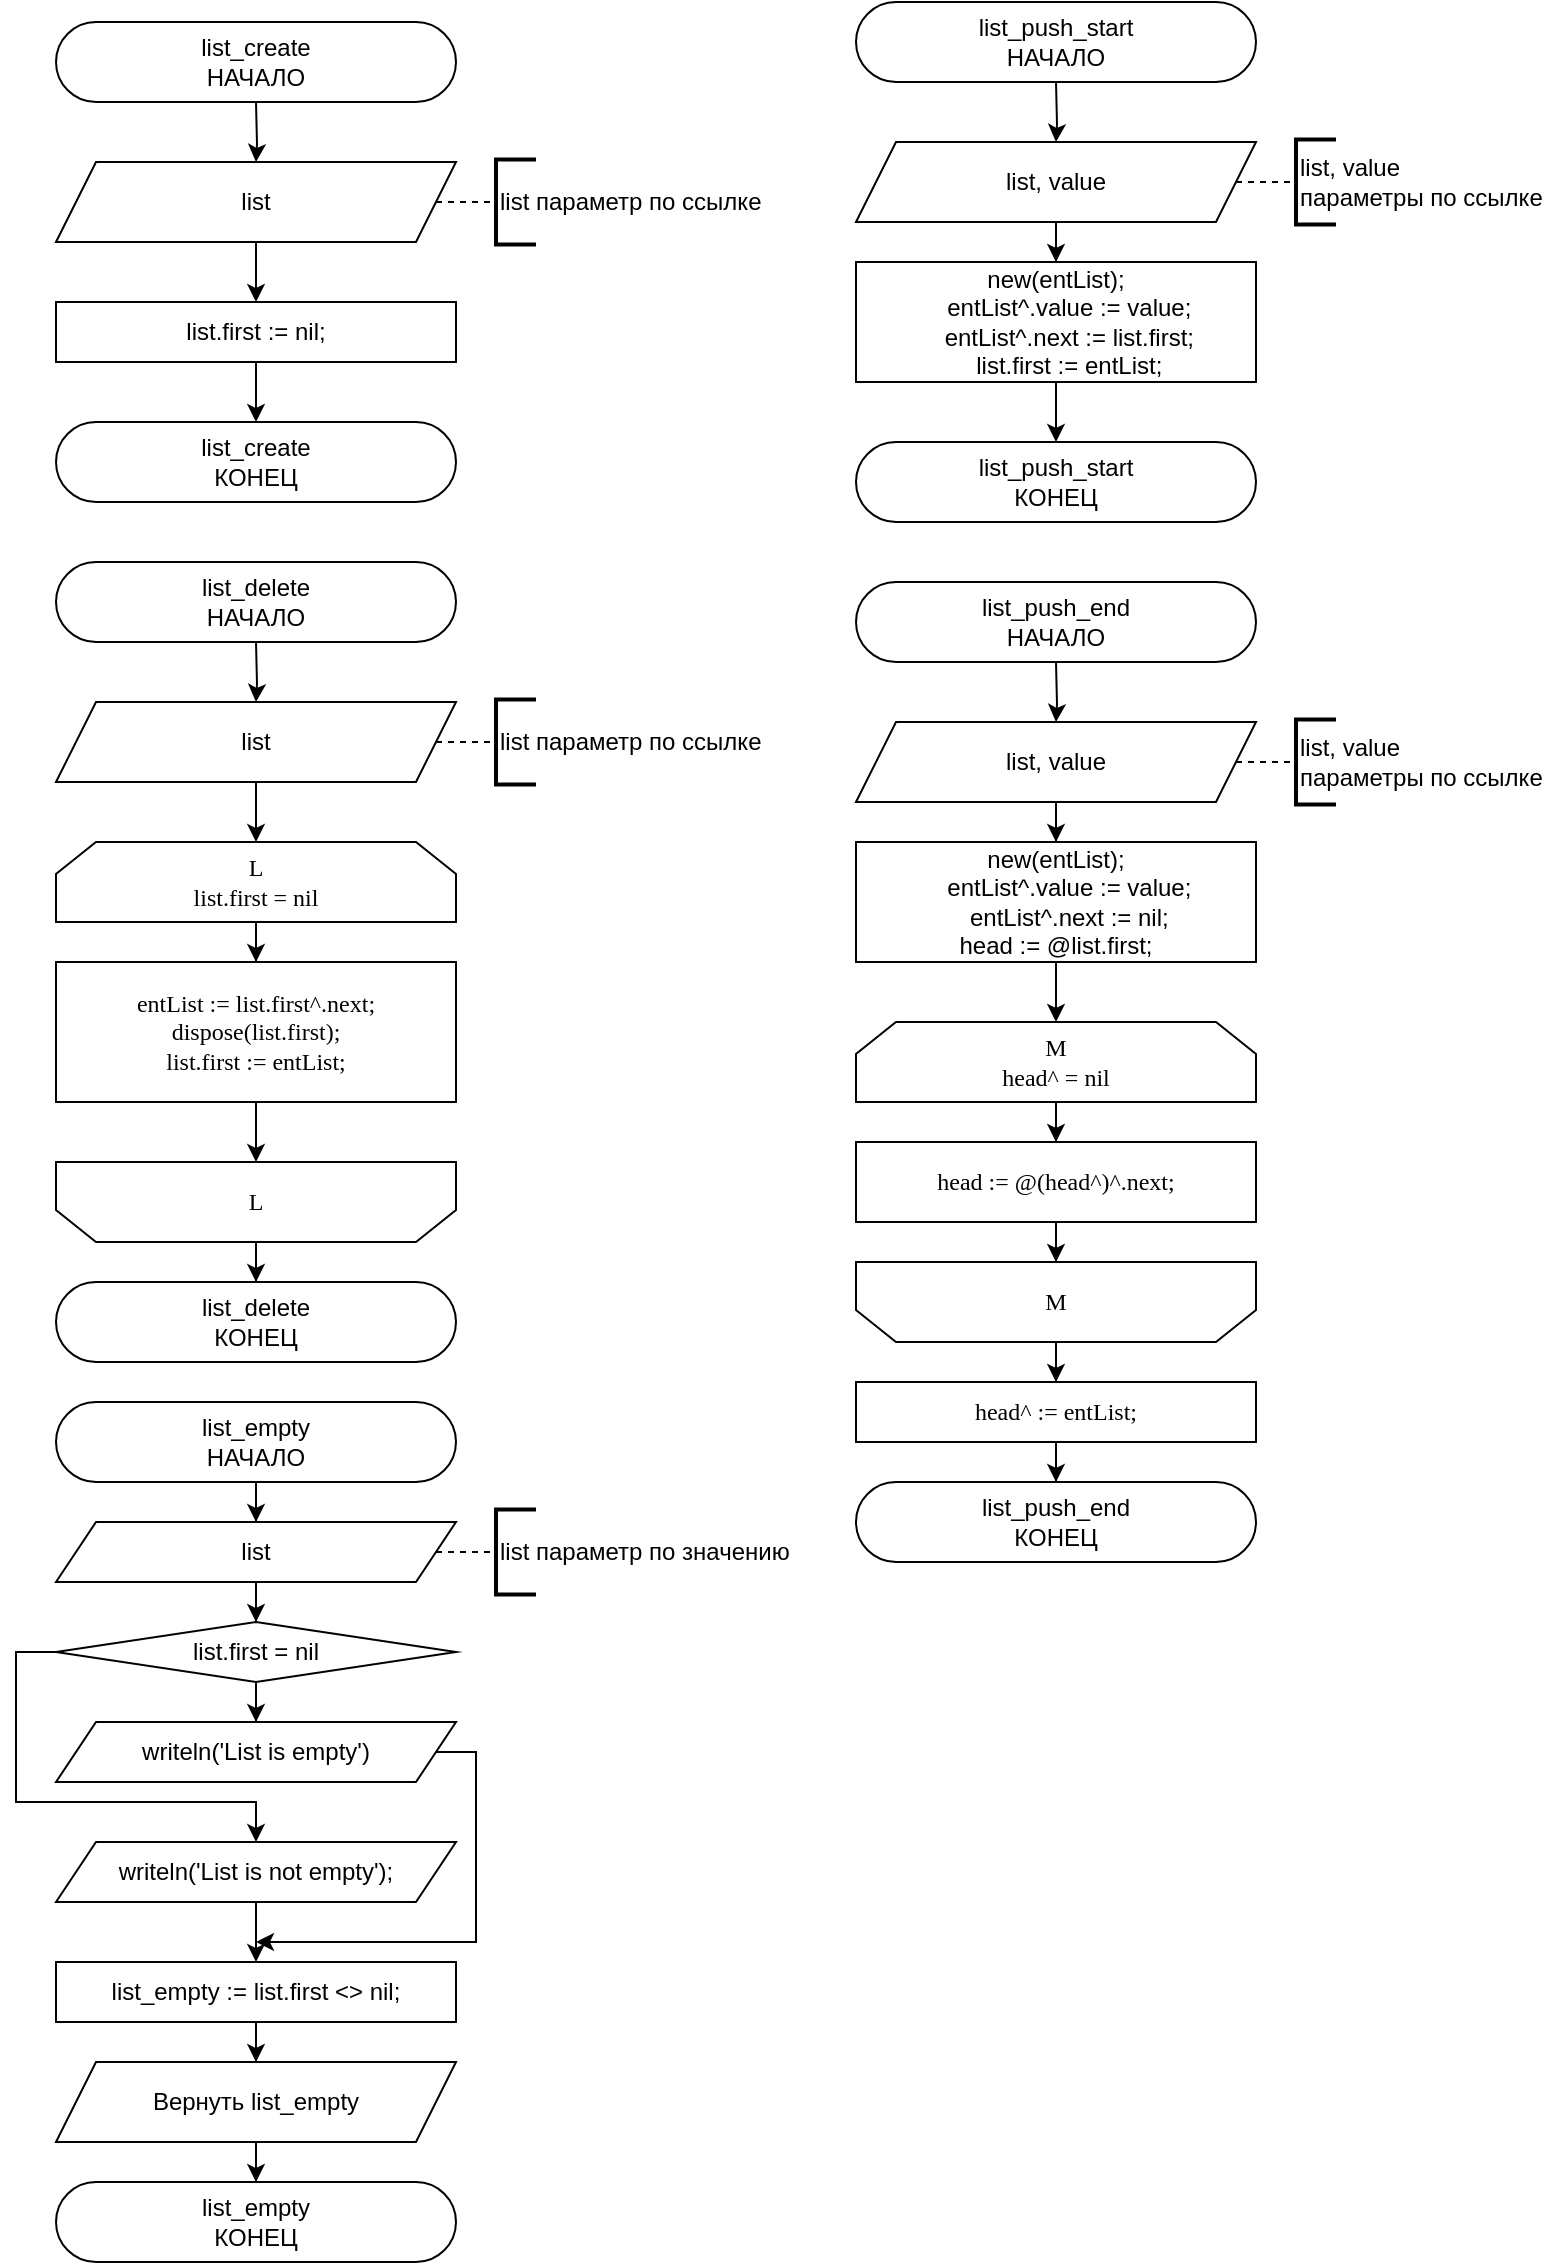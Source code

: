 <mxfile version="14.5.3" type="device"><diagram id="C5RBs43oDa-KdzZeNtuy" name="Page-1"><mxGraphModel dx="1102" dy="614" grid="1" gridSize="10" guides="1" tooltips="1" connect="1" arrows="1" fold="1" page="1" pageScale="1" pageWidth="827" pageHeight="1169" math="0" shadow="0"><root><mxCell id="WIyWlLk6GJQsqaUBKTNV-0"/><mxCell id="WIyWlLk6GJQsqaUBKTNV-1" parent="WIyWlLk6GJQsqaUBKTNV-0"/><mxCell id="-GnmX7L5KTyylJm34z2C-0" value="list_create&lt;br style=&quot;font-size: 12px;&quot;&gt;НАЧАЛО" style="rounded=1;whiteSpace=wrap;html=1;arcSize=50;strokeWidth=1;fontSize=12;" vertex="1" parent="WIyWlLk6GJQsqaUBKTNV-1"><mxGeometry x="40" y="40" width="200" height="40" as="geometry"/></mxCell><mxCell id="-GnmX7L5KTyylJm34z2C-1" value="" style="edgeStyle=orthogonalEdgeStyle;rounded=0;orthogonalLoop=1;jettySize=auto;html=1;fontSize=12;" edge="1" parent="WIyWlLk6GJQsqaUBKTNV-1" target="-GnmX7L5KTyylJm34z2C-2"><mxGeometry relative="1" as="geometry"><mxPoint x="140" y="80" as="sourcePoint"/></mxGeometry></mxCell><mxCell id="-GnmX7L5KTyylJm34z2C-6" value="" style="edgeStyle=orthogonalEdgeStyle;rounded=0;orthogonalLoop=1;jettySize=auto;html=1;fontSize=12;" edge="1" parent="WIyWlLk6GJQsqaUBKTNV-1" source="-GnmX7L5KTyylJm34z2C-2" target="-GnmX7L5KTyylJm34z2C-5"><mxGeometry relative="1" as="geometry"/></mxCell><mxCell id="-GnmX7L5KTyylJm34z2C-2" value="list" style="shape=parallelogram;perimeter=parallelogramPerimeter;whiteSpace=wrap;html=1;fixedSize=1;fontSize=12;" vertex="1" parent="WIyWlLk6GJQsqaUBKTNV-1"><mxGeometry x="40" y="110" width="200" height="40" as="geometry"/></mxCell><mxCell id="-GnmX7L5KTyylJm34z2C-3" value="" style="endArrow=none;dashed=1;html=1;exitX=1;exitY=0.5;exitDx=0;exitDy=0;fontSize=12;" edge="1" parent="WIyWlLk6GJQsqaUBKTNV-1"><mxGeometry width="50" height="50" relative="1" as="geometry"><mxPoint x="230" y="130" as="sourcePoint"/><mxPoint x="260" y="130" as="targetPoint"/></mxGeometry></mxCell><mxCell id="-GnmX7L5KTyylJm34z2C-4" value="list параметр по ссылке" style="strokeWidth=2;html=1;shape=mxgraph.flowchart.annotation_1;align=left;pointerEvents=1;fontSize=12;" vertex="1" parent="WIyWlLk6GJQsqaUBKTNV-1"><mxGeometry x="260" y="108.75" width="20" height="42.5" as="geometry"/></mxCell><mxCell id="-GnmX7L5KTyylJm34z2C-8" value="" style="edgeStyle=orthogonalEdgeStyle;rounded=0;orthogonalLoop=1;jettySize=auto;html=1;fontSize=12;" edge="1" parent="WIyWlLk6GJQsqaUBKTNV-1" source="-GnmX7L5KTyylJm34z2C-5" target="-GnmX7L5KTyylJm34z2C-7"><mxGeometry relative="1" as="geometry"/></mxCell><mxCell id="-GnmX7L5KTyylJm34z2C-5" value="list.first := nil;" style="whiteSpace=wrap;html=1;fontSize=12;" vertex="1" parent="WIyWlLk6GJQsqaUBKTNV-1"><mxGeometry x="40" y="180" width="200" height="30" as="geometry"/></mxCell><mxCell id="-GnmX7L5KTyylJm34z2C-7" value="list_create&lt;br style=&quot;font-size: 12px;&quot;&gt;КОНЕЦ" style="rounded=1;whiteSpace=wrap;html=1;arcSize=50;strokeWidth=1;fontSize=12;" vertex="1" parent="WIyWlLk6GJQsqaUBKTNV-1"><mxGeometry x="40" y="240" width="200" height="40" as="geometry"/></mxCell><mxCell id="-GnmX7L5KTyylJm34z2C-9" value="list_delete&lt;br style=&quot;font-size: 12px;&quot;&gt;НАЧАЛО" style="rounded=1;whiteSpace=wrap;html=1;arcSize=50;strokeWidth=1;fontSize=12;" vertex="1" parent="WIyWlLk6GJQsqaUBKTNV-1"><mxGeometry x="40" y="310" width="200" height="40" as="geometry"/></mxCell><mxCell id="-GnmX7L5KTyylJm34z2C-10" value="" style="edgeStyle=orthogonalEdgeStyle;rounded=0;orthogonalLoop=1;jettySize=auto;html=1;fontSize=12;" edge="1" parent="WIyWlLk6GJQsqaUBKTNV-1" target="-GnmX7L5KTyylJm34z2C-12"><mxGeometry relative="1" as="geometry"><mxPoint x="140" y="350" as="sourcePoint"/></mxGeometry></mxCell><mxCell id="-GnmX7L5KTyylJm34z2C-11" value="" style="edgeStyle=orthogonalEdgeStyle;rounded=0;orthogonalLoop=1;jettySize=auto;html=1;fontSize=12;" edge="1" parent="WIyWlLk6GJQsqaUBKTNV-1" source="-GnmX7L5KTyylJm34z2C-12"><mxGeometry relative="1" as="geometry"><mxPoint x="140" y="450" as="targetPoint"/></mxGeometry></mxCell><mxCell id="-GnmX7L5KTyylJm34z2C-12" value="list" style="shape=parallelogram;perimeter=parallelogramPerimeter;whiteSpace=wrap;html=1;fixedSize=1;fontSize=12;" vertex="1" parent="WIyWlLk6GJQsqaUBKTNV-1"><mxGeometry x="40" y="380" width="200" height="40" as="geometry"/></mxCell><mxCell id="-GnmX7L5KTyylJm34z2C-13" value="" style="endArrow=none;dashed=1;html=1;exitX=1;exitY=0.5;exitDx=0;exitDy=0;fontSize=12;" edge="1" parent="WIyWlLk6GJQsqaUBKTNV-1"><mxGeometry width="50" height="50" relative="1" as="geometry"><mxPoint x="230" y="400" as="sourcePoint"/><mxPoint x="260" y="400" as="targetPoint"/></mxGeometry></mxCell><mxCell id="-GnmX7L5KTyylJm34z2C-14" value="list параметр по ссылке" style="strokeWidth=2;html=1;shape=mxgraph.flowchart.annotation_1;align=left;pointerEvents=1;fontSize=12;" vertex="1" parent="WIyWlLk6GJQsqaUBKTNV-1"><mxGeometry x="260" y="378.75" width="20" height="42.5" as="geometry"/></mxCell><mxCell id="-GnmX7L5KTyylJm34z2C-24" value="" style="edgeStyle=orthogonalEdgeStyle;rounded=0;orthogonalLoop=1;jettySize=auto;html=1;fontSize=12;" edge="1" parent="WIyWlLk6GJQsqaUBKTNV-1" source="-GnmX7L5KTyylJm34z2C-18" target="-GnmX7L5KTyylJm34z2C-23"><mxGeometry relative="1" as="geometry"/></mxCell><mxCell id="-GnmX7L5KTyylJm34z2C-18" value="L&lt;br style=&quot;font-size: 12px;&quot;&gt;list.first = nil" style="shape=loopLimit;whiteSpace=wrap;html=1;rounded=0;shadow=0;strokeWidth=1;fillColor=#ffffff;fontFamily=Times New Roman;fontSize=12;" vertex="1" parent="WIyWlLk6GJQsqaUBKTNV-1"><mxGeometry x="40" y="450" width="200" height="40" as="geometry"/></mxCell><mxCell id="-GnmX7L5KTyylJm34z2C-26" value="" style="edgeStyle=orthogonalEdgeStyle;rounded=0;orthogonalLoop=1;jettySize=auto;html=1;fontSize=12;" edge="1" parent="WIyWlLk6GJQsqaUBKTNV-1" source="-GnmX7L5KTyylJm34z2C-23" target="-GnmX7L5KTyylJm34z2C-25"><mxGeometry relative="1" as="geometry"/></mxCell><mxCell id="-GnmX7L5KTyylJm34z2C-23" value="entList := list.first^.next;&#10;&#9;&#9;dispose(list.first);&#10;&#9;&#9;list.first := entList;" style="whiteSpace=wrap;html=1;rounded=0;shadow=0;fontFamily=Times New Roman;strokeWidth=1;fontSize=12;" vertex="1" parent="WIyWlLk6GJQsqaUBKTNV-1"><mxGeometry x="40" y="510" width="200" height="70" as="geometry"/></mxCell><mxCell id="-GnmX7L5KTyylJm34z2C-28" value="" style="edgeStyle=orthogonalEdgeStyle;rounded=0;orthogonalLoop=1;jettySize=auto;html=1;fontSize=12;" edge="1" parent="WIyWlLk6GJQsqaUBKTNV-1" source="-GnmX7L5KTyylJm34z2C-25" target="-GnmX7L5KTyylJm34z2C-27"><mxGeometry relative="1" as="geometry"/></mxCell><mxCell id="-GnmX7L5KTyylJm34z2C-25" value="L" style="shape=loopLimit;whiteSpace=wrap;html=1;rounded=0;shadow=0;strokeWidth=1;fillColor=#ffffff;fontFamily=Times New Roman;fontSize=12;direction=west;" vertex="1" parent="WIyWlLk6GJQsqaUBKTNV-1"><mxGeometry x="40" y="610" width="200" height="40" as="geometry"/></mxCell><mxCell id="-GnmX7L5KTyylJm34z2C-27" value="list_delete&lt;br style=&quot;font-size: 12px&quot;&gt;КОНЕЦ" style="rounded=1;whiteSpace=wrap;html=1;arcSize=50;strokeWidth=1;fontSize=12;" vertex="1" parent="WIyWlLk6GJQsqaUBKTNV-1"><mxGeometry x="40" y="670" width="200" height="40" as="geometry"/></mxCell><mxCell id="-GnmX7L5KTyylJm34z2C-33" value="" style="edgeStyle=orthogonalEdgeStyle;rounded=0;orthogonalLoop=1;jettySize=auto;html=1;fontSize=12;" edge="1" parent="WIyWlLk6GJQsqaUBKTNV-1" source="-GnmX7L5KTyylJm34z2C-29" target="-GnmX7L5KTyylJm34z2C-30"><mxGeometry relative="1" as="geometry"/></mxCell><mxCell id="-GnmX7L5KTyylJm34z2C-29" value="list_empty&lt;br&gt;НАЧАЛО" style="rounded=1;whiteSpace=wrap;html=1;arcSize=50;strokeWidth=1;fontSize=12;" vertex="1" parent="WIyWlLk6GJQsqaUBKTNV-1"><mxGeometry x="40" y="730" width="200" height="40" as="geometry"/></mxCell><mxCell id="-GnmX7L5KTyylJm34z2C-35" value="" style="edgeStyle=orthogonalEdgeStyle;rounded=0;orthogonalLoop=1;jettySize=auto;html=1;fontSize=12;" edge="1" parent="WIyWlLk6GJQsqaUBKTNV-1" source="-GnmX7L5KTyylJm34z2C-30" target="-GnmX7L5KTyylJm34z2C-34"><mxGeometry relative="1" as="geometry"/></mxCell><mxCell id="-GnmX7L5KTyylJm34z2C-30" value="list" style="shape=parallelogram;perimeter=parallelogramPerimeter;whiteSpace=wrap;html=1;fixedSize=1;fontSize=12;" vertex="1" parent="WIyWlLk6GJQsqaUBKTNV-1"><mxGeometry x="40" y="790" width="200" height="30" as="geometry"/></mxCell><mxCell id="-GnmX7L5KTyylJm34z2C-31" value="" style="endArrow=none;dashed=1;html=1;exitX=1;exitY=0.5;exitDx=0;exitDy=0;fontSize=12;" edge="1" parent="WIyWlLk6GJQsqaUBKTNV-1"><mxGeometry width="50" height="50" relative="1" as="geometry"><mxPoint x="230" y="805" as="sourcePoint"/><mxPoint x="260" y="805" as="targetPoint"/></mxGeometry></mxCell><mxCell id="-GnmX7L5KTyylJm34z2C-32" value="list параметр по значению" style="strokeWidth=2;html=1;shape=mxgraph.flowchart.annotation_1;align=left;pointerEvents=1;fontSize=12;" vertex="1" parent="WIyWlLk6GJQsqaUBKTNV-1"><mxGeometry x="260" y="783.75" width="20" height="42.5" as="geometry"/></mxCell><mxCell id="-GnmX7L5KTyylJm34z2C-37" value="" style="edgeStyle=orthogonalEdgeStyle;rounded=0;orthogonalLoop=1;jettySize=auto;html=1;fontSize=12;" edge="1" parent="WIyWlLk6GJQsqaUBKTNV-1" source="-GnmX7L5KTyylJm34z2C-34" target="-GnmX7L5KTyylJm34z2C-36"><mxGeometry relative="1" as="geometry"/></mxCell><mxCell id="-GnmX7L5KTyylJm34z2C-41" value="" style="edgeStyle=orthogonalEdgeStyle;rounded=0;orthogonalLoop=1;jettySize=auto;html=1;fontSize=12;entryX=0.5;entryY=0;entryDx=0;entryDy=0;exitX=0;exitY=0.5;exitDx=0;exitDy=0;" edge="1" parent="WIyWlLk6GJQsqaUBKTNV-1" source="-GnmX7L5KTyylJm34z2C-34" target="-GnmX7L5KTyylJm34z2C-39"><mxGeometry relative="1" as="geometry"><mxPoint x="-40" y="870" as="targetPoint"/><Array as="points"><mxPoint x="20" y="855"/><mxPoint x="20" y="930"/><mxPoint x="140" y="930"/></Array></mxGeometry></mxCell><mxCell id="-GnmX7L5KTyylJm34z2C-34" value="list.first = nil" style="rhombus;whiteSpace=wrap;html=1;" vertex="1" parent="WIyWlLk6GJQsqaUBKTNV-1"><mxGeometry x="40" y="840" width="200" height="30" as="geometry"/></mxCell><mxCell id="-GnmX7L5KTyylJm34z2C-45" value="" style="edgeStyle=orthogonalEdgeStyle;rounded=0;orthogonalLoop=1;jettySize=auto;html=1;fontSize=12;exitX=1;exitY=0.5;exitDx=0;exitDy=0;" edge="1" parent="WIyWlLk6GJQsqaUBKTNV-1" source="-GnmX7L5KTyylJm34z2C-36"><mxGeometry relative="1" as="geometry"><mxPoint x="140" y="1000" as="targetPoint"/><Array as="points"><mxPoint x="250" y="905"/><mxPoint x="250" y="1000"/></Array></mxGeometry></mxCell><mxCell id="-GnmX7L5KTyylJm34z2C-36" value="writeln('List is empty')" style="shape=parallelogram;perimeter=parallelogramPerimeter;whiteSpace=wrap;html=1;fixedSize=1;" vertex="1" parent="WIyWlLk6GJQsqaUBKTNV-1"><mxGeometry x="40" y="890" width="200" height="30" as="geometry"/></mxCell><mxCell id="-GnmX7L5KTyylJm34z2C-43" value="" style="edgeStyle=orthogonalEdgeStyle;rounded=0;orthogonalLoop=1;jettySize=auto;html=1;fontSize=12;" edge="1" parent="WIyWlLk6GJQsqaUBKTNV-1" source="-GnmX7L5KTyylJm34z2C-39" target="-GnmX7L5KTyylJm34z2C-42"><mxGeometry relative="1" as="geometry"/></mxCell><mxCell id="-GnmX7L5KTyylJm34z2C-39" value="writeln('List is not empty');" style="shape=parallelogram;perimeter=parallelogramPerimeter;whiteSpace=wrap;html=1;fixedSize=1;" vertex="1" parent="WIyWlLk6GJQsqaUBKTNV-1"><mxGeometry x="40" y="950" width="200" height="30" as="geometry"/></mxCell><mxCell id="-GnmX7L5KTyylJm34z2C-47" value="" style="edgeStyle=orthogonalEdgeStyle;rounded=0;orthogonalLoop=1;jettySize=auto;html=1;fontSize=12;" edge="1" parent="WIyWlLk6GJQsqaUBKTNV-1" source="-GnmX7L5KTyylJm34z2C-42" target="-GnmX7L5KTyylJm34z2C-46"><mxGeometry relative="1" as="geometry"/></mxCell><mxCell id="-GnmX7L5KTyylJm34z2C-42" value="list_empty := list.first &amp;lt;&amp;gt; nil;" style="rounded=0;whiteSpace=wrap;html=1;fontSize=12;" vertex="1" parent="WIyWlLk6GJQsqaUBKTNV-1"><mxGeometry x="40" y="1010" width="200" height="30" as="geometry"/></mxCell><mxCell id="-GnmX7L5KTyylJm34z2C-49" value="" style="edgeStyle=orthogonalEdgeStyle;rounded=0;orthogonalLoop=1;jettySize=auto;html=1;fontSize=12;" edge="1" parent="WIyWlLk6GJQsqaUBKTNV-1" source="-GnmX7L5KTyylJm34z2C-46" target="-GnmX7L5KTyylJm34z2C-48"><mxGeometry relative="1" as="geometry"/></mxCell><mxCell id="-GnmX7L5KTyylJm34z2C-46" value="Вернуть&amp;nbsp;list_empty" style="shape=parallelogram;perimeter=parallelogramPerimeter;whiteSpace=wrap;html=1;fixedSize=1;fontSize=12;" vertex="1" parent="WIyWlLk6GJQsqaUBKTNV-1"><mxGeometry x="40" y="1060" width="200" height="40" as="geometry"/></mxCell><mxCell id="-GnmX7L5KTyylJm34z2C-48" value="list_empty&lt;br&gt;КОНЕЦ" style="rounded=1;whiteSpace=wrap;html=1;arcSize=50;strokeWidth=1;fontSize=12;" vertex="1" parent="WIyWlLk6GJQsqaUBKTNV-1"><mxGeometry x="40" y="1120" width="200" height="40" as="geometry"/></mxCell><mxCell id="-GnmX7L5KTyylJm34z2C-50" value="list_push_start&lt;br style=&quot;font-size: 12px&quot;&gt;НАЧАЛО" style="rounded=1;whiteSpace=wrap;html=1;arcSize=50;strokeWidth=1;fontSize=12;" vertex="1" parent="WIyWlLk6GJQsqaUBKTNV-1"><mxGeometry x="440" y="30" width="200" height="40" as="geometry"/></mxCell><mxCell id="-GnmX7L5KTyylJm34z2C-51" value="" style="edgeStyle=orthogonalEdgeStyle;rounded=0;orthogonalLoop=1;jettySize=auto;html=1;fontSize=12;" edge="1" parent="WIyWlLk6GJQsqaUBKTNV-1" target="-GnmX7L5KTyylJm34z2C-52"><mxGeometry relative="1" as="geometry"><mxPoint x="540" y="70" as="sourcePoint"/></mxGeometry></mxCell><mxCell id="-GnmX7L5KTyylJm34z2C-56" value="" style="edgeStyle=orthogonalEdgeStyle;rounded=0;orthogonalLoop=1;jettySize=auto;html=1;fontSize=12;" edge="1" parent="WIyWlLk6GJQsqaUBKTNV-1" source="-GnmX7L5KTyylJm34z2C-52" target="-GnmX7L5KTyylJm34z2C-55"><mxGeometry relative="1" as="geometry"/></mxCell><mxCell id="-GnmX7L5KTyylJm34z2C-52" value="list,&amp;nbsp;value" style="shape=parallelogram;perimeter=parallelogramPerimeter;whiteSpace=wrap;html=1;fixedSize=1;fontSize=12;" vertex="1" parent="WIyWlLk6GJQsqaUBKTNV-1"><mxGeometry x="440" y="100" width="200" height="40" as="geometry"/></mxCell><mxCell id="-GnmX7L5KTyylJm34z2C-53" value="" style="endArrow=none;dashed=1;html=1;exitX=1;exitY=0.5;exitDx=0;exitDy=0;fontSize=12;" edge="1" parent="WIyWlLk6GJQsqaUBKTNV-1"><mxGeometry width="50" height="50" relative="1" as="geometry"><mxPoint x="630" y="120" as="sourcePoint"/><mxPoint x="660" y="120" as="targetPoint"/></mxGeometry></mxCell><mxCell id="-GnmX7L5KTyylJm34z2C-54" value="list,&amp;nbsp;value&lt;br&gt;параметры по ссылке" style="strokeWidth=2;html=1;shape=mxgraph.flowchart.annotation_1;align=left;pointerEvents=1;fontSize=12;" vertex="1" parent="WIyWlLk6GJQsqaUBKTNV-1"><mxGeometry x="660" y="98.75" width="20" height="42.5" as="geometry"/></mxCell><mxCell id="-GnmX7L5KTyylJm34z2C-59" value="" style="edgeStyle=orthogonalEdgeStyle;rounded=0;orthogonalLoop=1;jettySize=auto;html=1;fontSize=12;" edge="1" parent="WIyWlLk6GJQsqaUBKTNV-1" source="-GnmX7L5KTyylJm34z2C-55" target="-GnmX7L5KTyylJm34z2C-58"><mxGeometry relative="1" as="geometry"/></mxCell><mxCell id="-GnmX7L5KTyylJm34z2C-55" value="new(entList);&#10;    entList^.value := value;&#10;    entList^.next := list.first;&#10;    list.first := entList;" style="whiteSpace=wrap;html=1;" vertex="1" parent="WIyWlLk6GJQsqaUBKTNV-1"><mxGeometry x="440" y="160" width="200" height="60" as="geometry"/></mxCell><mxCell id="-GnmX7L5KTyylJm34z2C-58" value="list_push_start&lt;br style=&quot;font-size: 12px&quot;&gt;КОНЕЦ" style="rounded=1;whiteSpace=wrap;html=1;arcSize=50;strokeWidth=1;fontSize=12;" vertex="1" parent="WIyWlLk6GJQsqaUBKTNV-1"><mxGeometry x="440" y="250" width="200" height="40" as="geometry"/></mxCell><mxCell id="-GnmX7L5KTyylJm34z2C-67" value="list_push_end&lt;br style=&quot;font-size: 12px&quot;&gt;НАЧАЛО" style="rounded=1;whiteSpace=wrap;html=1;arcSize=50;strokeWidth=1;fontSize=12;" vertex="1" parent="WIyWlLk6GJQsqaUBKTNV-1"><mxGeometry x="440" y="320" width="200" height="40" as="geometry"/></mxCell><mxCell id="-GnmX7L5KTyylJm34z2C-68" value="" style="edgeStyle=orthogonalEdgeStyle;rounded=0;orthogonalLoop=1;jettySize=auto;html=1;fontSize=12;" edge="1" parent="WIyWlLk6GJQsqaUBKTNV-1" target="-GnmX7L5KTyylJm34z2C-70"><mxGeometry relative="1" as="geometry"><mxPoint x="540" y="360" as="sourcePoint"/></mxGeometry></mxCell><mxCell id="-GnmX7L5KTyylJm34z2C-74" value="" style="edgeStyle=orthogonalEdgeStyle;rounded=0;orthogonalLoop=1;jettySize=auto;html=1;fontSize=12;" edge="1" parent="WIyWlLk6GJQsqaUBKTNV-1" source="-GnmX7L5KTyylJm34z2C-70" target="-GnmX7L5KTyylJm34z2C-73"><mxGeometry relative="1" as="geometry"/></mxCell><mxCell id="-GnmX7L5KTyylJm34z2C-70" value="list,&amp;nbsp;value" style="shape=parallelogram;perimeter=parallelogramPerimeter;whiteSpace=wrap;html=1;fixedSize=1;fontSize=12;" vertex="1" parent="WIyWlLk6GJQsqaUBKTNV-1"><mxGeometry x="440" y="390" width="200" height="40" as="geometry"/></mxCell><mxCell id="-GnmX7L5KTyylJm34z2C-71" value="" style="endArrow=none;dashed=1;html=1;exitX=1;exitY=0.5;exitDx=0;exitDy=0;fontSize=12;" edge="1" parent="WIyWlLk6GJQsqaUBKTNV-1"><mxGeometry width="50" height="50" relative="1" as="geometry"><mxPoint x="630" y="410" as="sourcePoint"/><mxPoint x="660" y="410" as="targetPoint"/></mxGeometry></mxCell><mxCell id="-GnmX7L5KTyylJm34z2C-72" value="list,&amp;nbsp;value&lt;br&gt;параметры по ссылке" style="strokeWidth=2;html=1;shape=mxgraph.flowchart.annotation_1;align=left;pointerEvents=1;fontSize=12;" vertex="1" parent="WIyWlLk6GJQsqaUBKTNV-1"><mxGeometry x="660" y="388.75" width="20" height="42.5" as="geometry"/></mxCell><mxCell id="-GnmX7L5KTyylJm34z2C-76" value="" style="edgeStyle=orthogonalEdgeStyle;rounded=0;orthogonalLoop=1;jettySize=auto;html=1;fontSize=12;" edge="1" parent="WIyWlLk6GJQsqaUBKTNV-1" source="-GnmX7L5KTyylJm34z2C-73" target="-GnmX7L5KTyylJm34z2C-75"><mxGeometry relative="1" as="geometry"/></mxCell><mxCell id="-GnmX7L5KTyylJm34z2C-73" value="new(entList);&#10;    entList^.value := value;&#10;    entList^.next := nil;&#9;&#10;&#9;head := @list.first;" style="whiteSpace=wrap;html=1;" vertex="1" parent="WIyWlLk6GJQsqaUBKTNV-1"><mxGeometry x="440" y="450" width="200" height="60" as="geometry"/></mxCell><mxCell id="-GnmX7L5KTyylJm34z2C-78" value="" style="edgeStyle=orthogonalEdgeStyle;rounded=0;orthogonalLoop=1;jettySize=auto;html=1;fontSize=12;" edge="1" parent="WIyWlLk6GJQsqaUBKTNV-1" source="-GnmX7L5KTyylJm34z2C-75" target="-GnmX7L5KTyylJm34z2C-77"><mxGeometry relative="1" as="geometry"/></mxCell><mxCell id="-GnmX7L5KTyylJm34z2C-75" value="M&lt;br&gt;head^ = nil" style="shape=loopLimit;whiteSpace=wrap;html=1;rounded=0;shadow=0;strokeWidth=1;fillColor=#ffffff;fontFamily=Times New Roman;fontSize=12;" vertex="1" parent="WIyWlLk6GJQsqaUBKTNV-1"><mxGeometry x="440" y="540" width="200" height="40" as="geometry"/></mxCell><mxCell id="-GnmX7L5KTyylJm34z2C-80" value="" style="edgeStyle=orthogonalEdgeStyle;rounded=0;orthogonalLoop=1;jettySize=auto;html=1;fontSize=12;" edge="1" parent="WIyWlLk6GJQsqaUBKTNV-1" source="-GnmX7L5KTyylJm34z2C-77" target="-GnmX7L5KTyylJm34z2C-79"><mxGeometry relative="1" as="geometry"/></mxCell><mxCell id="-GnmX7L5KTyylJm34z2C-77" value="head := @(head^)^.next;" style="whiteSpace=wrap;html=1;rounded=0;shadow=0;fontFamily=Times New Roman;strokeWidth=1;" vertex="1" parent="WIyWlLk6GJQsqaUBKTNV-1"><mxGeometry x="440" y="600" width="200" height="40" as="geometry"/></mxCell><mxCell id="-GnmX7L5KTyylJm34z2C-82" value="" style="edgeStyle=orthogonalEdgeStyle;rounded=0;orthogonalLoop=1;jettySize=auto;html=1;fontSize=12;" edge="1" parent="WIyWlLk6GJQsqaUBKTNV-1" source="-GnmX7L5KTyylJm34z2C-79" target="-GnmX7L5KTyylJm34z2C-81"><mxGeometry relative="1" as="geometry"/></mxCell><mxCell id="-GnmX7L5KTyylJm34z2C-79" value="M" style="shape=loopLimit;whiteSpace=wrap;html=1;rounded=0;shadow=0;strokeWidth=1;fillColor=#ffffff;fontFamily=Times New Roman;fontSize=12;direction=west;" vertex="1" parent="WIyWlLk6GJQsqaUBKTNV-1"><mxGeometry x="440" y="660" width="200" height="40" as="geometry"/></mxCell><mxCell id="-GnmX7L5KTyylJm34z2C-84" value="" style="edgeStyle=orthogonalEdgeStyle;rounded=0;orthogonalLoop=1;jettySize=auto;html=1;fontSize=12;" edge="1" parent="WIyWlLk6GJQsqaUBKTNV-1" source="-GnmX7L5KTyylJm34z2C-81" target="-GnmX7L5KTyylJm34z2C-83"><mxGeometry relative="1" as="geometry"/></mxCell><mxCell id="-GnmX7L5KTyylJm34z2C-81" value="head^ := entList;" style="whiteSpace=wrap;html=1;rounded=0;shadow=0;fontFamily=Times New Roman;strokeWidth=1;" vertex="1" parent="WIyWlLk6GJQsqaUBKTNV-1"><mxGeometry x="440" y="720" width="200" height="30" as="geometry"/></mxCell><mxCell id="-GnmX7L5KTyylJm34z2C-83" value="list_push_end&lt;br style=&quot;font-size: 12px&quot;&gt;КОНЕЦ" style="rounded=1;whiteSpace=wrap;html=1;arcSize=50;strokeWidth=1;fontSize=12;" vertex="1" parent="WIyWlLk6GJQsqaUBKTNV-1"><mxGeometry x="440" y="770" width="200" height="40" as="geometry"/></mxCell></root></mxGraphModel></diagram></mxfile>